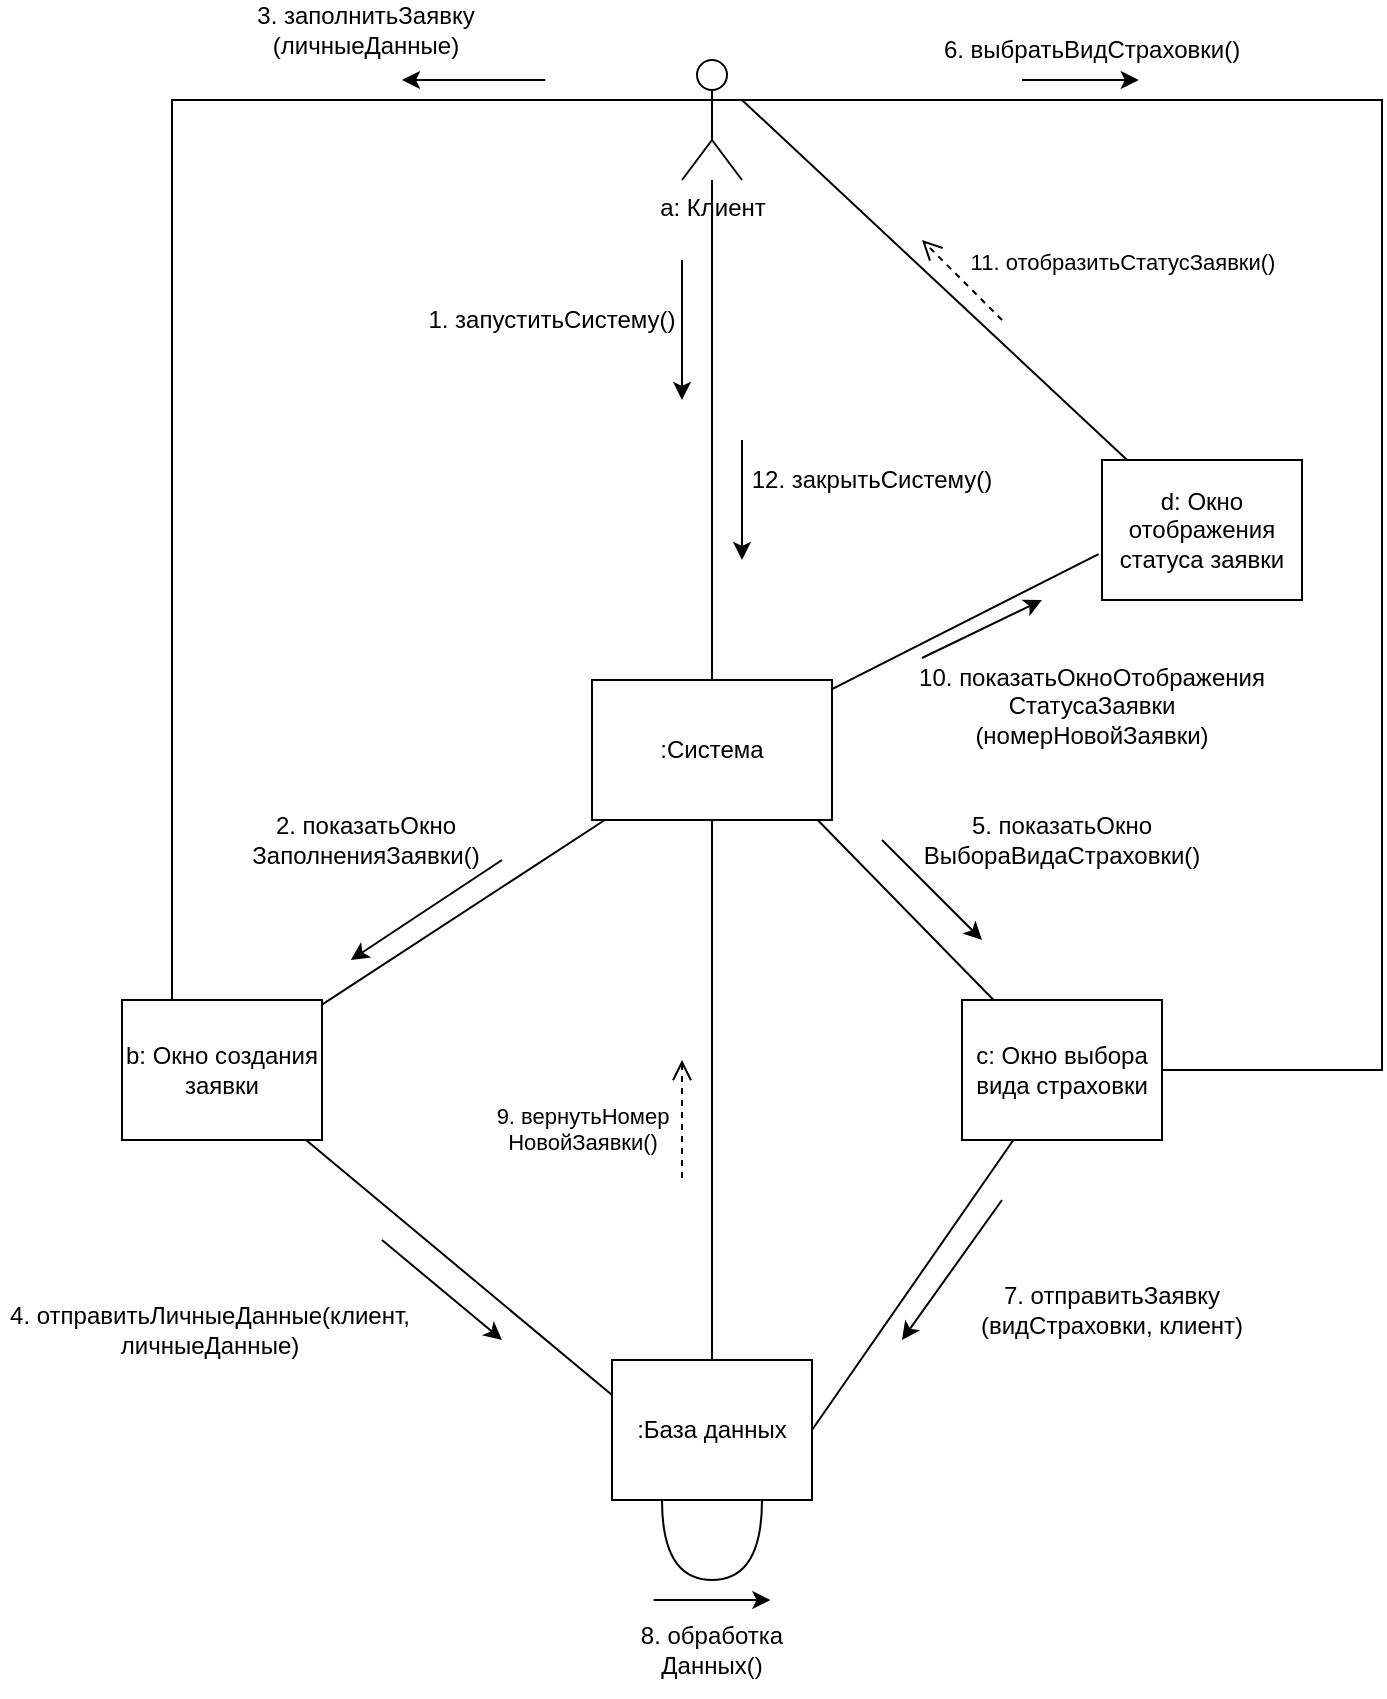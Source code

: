 <mxfile version="24.1.0" type="github">
  <diagram name="Страница — 1" id="N8ZJfRnTh7rPEQ39Hri5">
    <mxGraphModel dx="1838" dy="1004" grid="1" gridSize="10" guides="1" tooltips="1" connect="1" arrows="1" fold="1" page="1" pageScale="1" pageWidth="827" pageHeight="1169" math="0" shadow="0">
      <root>
        <mxCell id="0" />
        <mxCell id="1" parent="0" />
        <mxCell id="NcrO3RcqzU3ng8Zf_wnl-120" style="rounded=0;orthogonalLoop=1;jettySize=auto;html=1;entryX=0.5;entryY=0;entryDx=0;entryDy=0;endArrow=none;endFill=0;" edge="1" parent="1" source="NcrO3RcqzU3ng8Zf_wnl-74" target="NcrO3RcqzU3ng8Zf_wnl-77">
          <mxGeometry relative="1" as="geometry" />
        </mxCell>
        <mxCell id="NcrO3RcqzU3ng8Zf_wnl-130" style="edgeStyle=orthogonalEdgeStyle;rounded=0;orthogonalLoop=1;jettySize=auto;html=1;entryX=0.25;entryY=0;entryDx=0;entryDy=0;endArrow=none;endFill=0;exitX=0;exitY=0.333;exitDx=0;exitDy=0;exitPerimeter=0;" edge="1" parent="1" source="NcrO3RcqzU3ng8Zf_wnl-74" target="NcrO3RcqzU3ng8Zf_wnl-84">
          <mxGeometry relative="1" as="geometry" />
        </mxCell>
        <mxCell id="NcrO3RcqzU3ng8Zf_wnl-138" style="rounded=0;orthogonalLoop=1;jettySize=auto;html=1;exitX=1;exitY=0.333;exitDx=0;exitDy=0;exitPerimeter=0;entryX=1;entryY=0.5;entryDx=0;entryDy=0;endArrow=none;endFill=0;edgeStyle=orthogonalEdgeStyle;" edge="1" parent="1" source="NcrO3RcqzU3ng8Zf_wnl-74" target="NcrO3RcqzU3ng8Zf_wnl-86">
          <mxGeometry relative="1" as="geometry">
            <Array as="points">
              <mxPoint x="1030" y="840" />
              <mxPoint x="1030" y="1325" />
            </Array>
          </mxGeometry>
        </mxCell>
        <mxCell id="NcrO3RcqzU3ng8Zf_wnl-141" style="rounded=0;orthogonalLoop=1;jettySize=auto;html=1;exitX=1;exitY=0.333;exitDx=0;exitDy=0;exitPerimeter=0;endArrow=none;endFill=0;" edge="1" parent="1" source="NcrO3RcqzU3ng8Zf_wnl-74" target="NcrO3RcqzU3ng8Zf_wnl-95">
          <mxGeometry relative="1" as="geometry" />
        </mxCell>
        <mxCell id="NcrO3RcqzU3ng8Zf_wnl-74" value="a: Клиент" style="shape=umlActor;verticalLabelPosition=bottom;verticalAlign=top;html=1;outlineConnect=0;" vertex="1" parent="1">
          <mxGeometry x="680" y="820" width="30" height="60" as="geometry" />
        </mxCell>
        <mxCell id="NcrO3RcqzU3ng8Zf_wnl-125" style="rounded=0;orthogonalLoop=1;jettySize=auto;html=1;endArrow=none;endFill=0;" edge="1" parent="1" source="NcrO3RcqzU3ng8Zf_wnl-77" target="NcrO3RcqzU3ng8Zf_wnl-84">
          <mxGeometry relative="1" as="geometry" />
        </mxCell>
        <mxCell id="NcrO3RcqzU3ng8Zf_wnl-131" style="rounded=0;orthogonalLoop=1;jettySize=auto;html=1;exitX=0.928;exitY=0.979;exitDx=0;exitDy=0;endArrow=none;endFill=0;exitPerimeter=0;" edge="1" parent="1" source="NcrO3RcqzU3ng8Zf_wnl-77" target="NcrO3RcqzU3ng8Zf_wnl-86">
          <mxGeometry relative="1" as="geometry" />
        </mxCell>
        <mxCell id="NcrO3RcqzU3ng8Zf_wnl-132" style="rounded=0;orthogonalLoop=1;jettySize=auto;html=1;endArrow=none;endFill=0;" edge="1" parent="1" source="NcrO3RcqzU3ng8Zf_wnl-77" target="NcrO3RcqzU3ng8Zf_wnl-87">
          <mxGeometry relative="1" as="geometry" />
        </mxCell>
        <mxCell id="NcrO3RcqzU3ng8Zf_wnl-77" value=":Система" style="rounded=0;whiteSpace=wrap;html=1;" vertex="1" parent="1">
          <mxGeometry x="635" y="1130" width="120" height="70" as="geometry" />
        </mxCell>
        <mxCell id="NcrO3RcqzU3ng8Zf_wnl-79" value="" style="endArrow=classic;html=1;rounded=0;" edge="1" parent="1">
          <mxGeometry width="50" height="50" relative="1" as="geometry">
            <mxPoint x="680" y="920" as="sourcePoint" />
            <mxPoint x="680" y="990" as="targetPoint" />
          </mxGeometry>
        </mxCell>
        <mxCell id="NcrO3RcqzU3ng8Zf_wnl-80" value="1. запуститьСистему()" style="text;html=1;align=center;verticalAlign=middle;whiteSpace=wrap;rounded=0;" vertex="1" parent="1">
          <mxGeometry x="550" y="940" width="130" height="20" as="geometry" />
        </mxCell>
        <mxCell id="NcrO3RcqzU3ng8Zf_wnl-83" value="3. заполнить&lt;span style=&quot;background-color: initial;&quot;&gt;Заявку&lt;/span&gt;&lt;div&gt;&lt;span style=&quot;background-color: initial;&quot;&gt;(личныеДанные)&lt;/span&gt;&lt;/div&gt;" style="text;html=1;align=center;verticalAlign=middle;whiteSpace=wrap;rounded=0;" vertex="1" parent="1">
          <mxGeometry x="454" y="790" width="136" height="30" as="geometry" />
        </mxCell>
        <mxCell id="NcrO3RcqzU3ng8Zf_wnl-128" style="rounded=0;orthogonalLoop=1;jettySize=auto;html=1;endArrow=none;endFill=0;entryX=0;entryY=0.25;entryDx=0;entryDy=0;" edge="1" parent="1" source="NcrO3RcqzU3ng8Zf_wnl-84" target="NcrO3RcqzU3ng8Zf_wnl-87">
          <mxGeometry relative="1" as="geometry" />
        </mxCell>
        <mxCell id="NcrO3RcqzU3ng8Zf_wnl-84" value="b: Окно создания заявки" style="rounded=0;whiteSpace=wrap;html=1;" vertex="1" parent="1">
          <mxGeometry x="400" y="1290" width="100" height="70" as="geometry" />
        </mxCell>
        <mxCell id="NcrO3RcqzU3ng8Zf_wnl-135" style="rounded=0;orthogonalLoop=1;jettySize=auto;html=1;entryX=1;entryY=0.5;entryDx=0;entryDy=0;endArrow=none;endFill=0;" edge="1" parent="1" source="NcrO3RcqzU3ng8Zf_wnl-86" target="NcrO3RcqzU3ng8Zf_wnl-87">
          <mxGeometry relative="1" as="geometry" />
        </mxCell>
        <mxCell id="NcrO3RcqzU3ng8Zf_wnl-86" value="с: Окно выбора вида страховки" style="rounded=0;whiteSpace=wrap;html=1;" vertex="1" parent="1">
          <mxGeometry x="820" y="1290" width="100" height="70" as="geometry" />
        </mxCell>
        <mxCell id="NcrO3RcqzU3ng8Zf_wnl-87" value=":База данных" style="rounded=0;whiteSpace=wrap;html=1;" vertex="1" parent="1">
          <mxGeometry x="645" y="1470" width="100" height="70" as="geometry" />
        </mxCell>
        <mxCell id="NcrO3RcqzU3ng8Zf_wnl-95" value="d: Окно отображения статуса заявки" style="rounded=0;whiteSpace=wrap;html=1;" vertex="1" parent="1">
          <mxGeometry x="890" y="1020" width="100" height="70" as="geometry" />
        </mxCell>
        <mxCell id="NcrO3RcqzU3ng8Zf_wnl-98" value="6. выбратьВидСтраховки()" style="text;html=1;align=center;verticalAlign=middle;whiteSpace=wrap;rounded=0;" vertex="1" parent="1">
          <mxGeometry x="805" y="800" width="160" height="30" as="geometry" />
        </mxCell>
        <mxCell id="NcrO3RcqzU3ng8Zf_wnl-102" value="7. отправитьЗаявку&lt;div&gt;(видСтраховки, клиент)&lt;/div&gt;" style="text;html=1;align=center;verticalAlign=middle;whiteSpace=wrap;rounded=0;" vertex="1" parent="1">
          <mxGeometry x="820" y="1430" width="150" height="30" as="geometry" />
        </mxCell>
        <mxCell id="NcrO3RcqzU3ng8Zf_wnl-104" value="&lt;span style=&quot;background-color: initial;&quot;&gt;4. отправитьЛичныеДанные(клиент, личныеДанные)&lt;/span&gt;" style="text;html=1;align=center;verticalAlign=middle;whiteSpace=wrap;rounded=0;" vertex="1" parent="1">
          <mxGeometry x="339" y="1440" width="210" height="30" as="geometry" />
        </mxCell>
        <mxCell id="NcrO3RcqzU3ng8Zf_wnl-106" value="&lt;div&gt;&lt;span style=&quot;background-color: initial;&quot;&gt;8. обработка&lt;/span&gt;&lt;/div&gt;&lt;div&gt;&lt;span style=&quot;background-color: initial;&quot;&gt;Данных&lt;/span&gt;&lt;span style=&quot;background-color: initial;&quot;&gt;()&lt;/span&gt;&lt;/div&gt;" style="text;html=1;align=center;verticalAlign=middle;whiteSpace=wrap;rounded=0;" vertex="1" parent="1">
          <mxGeometry x="640" y="1600" width="110" height="30" as="geometry" />
        </mxCell>
        <mxCell id="NcrO3RcqzU3ng8Zf_wnl-108" value="12. закрытьСистему()" style="text;html=1;align=center;verticalAlign=middle;whiteSpace=wrap;rounded=0;" vertex="1" parent="1">
          <mxGeometry x="710" y="1020" width="130" height="20" as="geometry" />
        </mxCell>
        <mxCell id="NcrO3RcqzU3ng8Zf_wnl-110" value="2. показатьОкно&lt;div&gt;ЗаполненияЗаявки()&lt;/div&gt;" style="text;html=1;align=center;verticalAlign=middle;whiteSpace=wrap;rounded=0;" vertex="1" parent="1">
          <mxGeometry x="467" y="1200" width="110" height="20" as="geometry" />
        </mxCell>
        <mxCell id="NcrO3RcqzU3ng8Zf_wnl-111" value="" style="endArrow=classic;html=1;rounded=0;" edge="1" parent="1">
          <mxGeometry width="50" height="50" relative="1" as="geometry">
            <mxPoint x="665.8" y="1590" as="sourcePoint" />
            <mxPoint x="724.2" y="1590" as="targetPoint" />
          </mxGeometry>
        </mxCell>
        <mxCell id="NcrO3RcqzU3ng8Zf_wnl-112" value="5. показатьОкно&lt;div&gt;&lt;span style=&quot;background-color: initial;&quot;&gt;ВыбораВидаСтраховки()&lt;/span&gt;&lt;br&gt;&lt;/div&gt;" style="text;html=1;align=center;verticalAlign=middle;whiteSpace=wrap;rounded=0;" vertex="1" parent="1">
          <mxGeometry x="840" y="1200" width="60" height="20" as="geometry" />
        </mxCell>
        <mxCell id="NcrO3RcqzU3ng8Zf_wnl-113" style="edgeStyle=orthogonalEdgeStyle;rounded=0;orthogonalLoop=1;jettySize=auto;html=1;exitX=0.5;exitY=1;exitDx=0;exitDy=0;" edge="1" parent="1" source="NcrO3RcqzU3ng8Zf_wnl-106" target="NcrO3RcqzU3ng8Zf_wnl-106">
          <mxGeometry relative="1" as="geometry" />
        </mxCell>
        <mxCell id="NcrO3RcqzU3ng8Zf_wnl-116" value="11. отобразитьСтатусЗаявки()" style="html=1;verticalAlign=bottom;endArrow=open;dashed=1;endSize=8;curved=0;rounded=0;" edge="1" parent="1">
          <mxGeometry x="-1" y="-63" relative="1" as="geometry">
            <mxPoint x="840" y="950" as="sourcePoint" />
            <mxPoint x="800" y="910" as="targetPoint" />
            <mxPoint x="15" y="25" as="offset" />
          </mxGeometry>
        </mxCell>
        <mxCell id="NcrO3RcqzU3ng8Zf_wnl-117" value="10. показатьОкноОтображения&lt;div&gt;Статуса&lt;span style=&quot;background-color: initial;&quot;&gt;Заявки&lt;/span&gt;&lt;/div&gt;&lt;div&gt;&lt;span style=&quot;background-color: initial;&quot;&gt;(номерНовойЗаявки)&lt;/span&gt;&lt;/div&gt;" style="text;html=1;align=center;verticalAlign=middle;whiteSpace=wrap;rounded=0;" vertex="1" parent="1">
          <mxGeometry x="795" y="1130" width="180" height="25" as="geometry" />
        </mxCell>
        <mxCell id="NcrO3RcqzU3ng8Zf_wnl-118" style="edgeStyle=orthogonalEdgeStyle;rounded=0;orthogonalLoop=1;jettySize=auto;html=1;exitX=0.5;exitY=1;exitDx=0;exitDy=0;" edge="1" parent="1" source="NcrO3RcqzU3ng8Zf_wnl-117" target="NcrO3RcqzU3ng8Zf_wnl-117">
          <mxGeometry relative="1" as="geometry" />
        </mxCell>
        <mxCell id="NcrO3RcqzU3ng8Zf_wnl-123" value="" style="endArrow=classic;html=1;rounded=0;" edge="1" parent="1">
          <mxGeometry width="50" height="50" relative="1" as="geometry">
            <mxPoint x="710" y="1010" as="sourcePoint" />
            <mxPoint x="710" y="1070" as="targetPoint" />
          </mxGeometry>
        </mxCell>
        <mxCell id="NcrO3RcqzU3ng8Zf_wnl-126" value="" style="endArrow=classic;html=1;rounded=0;fontStyle=1" edge="1" parent="1">
          <mxGeometry width="50" height="50" relative="1" as="geometry">
            <mxPoint x="590" y="1220" as="sourcePoint" />
            <mxPoint x="514.41" y="1270" as="targetPoint" />
          </mxGeometry>
        </mxCell>
        <mxCell id="NcrO3RcqzU3ng8Zf_wnl-129" value="" style="endArrow=classic;html=1;rounded=0;fontStyle=1" edge="1" parent="1">
          <mxGeometry width="50" height="50" relative="1" as="geometry">
            <mxPoint x="530" y="1410" as="sourcePoint" />
            <mxPoint x="590" y="1460" as="targetPoint" />
          </mxGeometry>
        </mxCell>
        <mxCell id="NcrO3RcqzU3ng8Zf_wnl-134" value="9. вернутьНомер&lt;div&gt;НовойЗаявки()&lt;/div&gt;" style="html=1;verticalAlign=bottom;endArrow=open;dashed=1;endSize=8;curved=0;rounded=0;entryX=0.976;entryY=0.797;entryDx=0;entryDy=0;entryPerimeter=0;" edge="1" parent="1">
          <mxGeometry x="-0.695" y="50" relative="1" as="geometry">
            <mxPoint x="680" y="1379" as="sourcePoint" />
            <mxPoint x="680" y="1320" as="targetPoint" />
            <mxPoint as="offset" />
          </mxGeometry>
        </mxCell>
        <mxCell id="NcrO3RcqzU3ng8Zf_wnl-136" value="" style="endArrow=classic;html=1;rounded=0;fontStyle=1" edge="1" parent="1">
          <mxGeometry width="50" height="50" relative="1" as="geometry">
            <mxPoint x="840" y="1390" as="sourcePoint" />
            <mxPoint x="790" y="1460" as="targetPoint" />
          </mxGeometry>
        </mxCell>
        <mxCell id="NcrO3RcqzU3ng8Zf_wnl-137" value="" style="endArrow=classic;html=1;rounded=0;fontStyle=1" edge="1" parent="1">
          <mxGeometry width="50" height="50" relative="1" as="geometry">
            <mxPoint x="780" y="1210" as="sourcePoint" />
            <mxPoint x="830" y="1260" as="targetPoint" />
          </mxGeometry>
        </mxCell>
        <mxCell id="NcrO3RcqzU3ng8Zf_wnl-140" style="rounded=0;orthogonalLoop=1;jettySize=auto;html=1;entryX=-0.017;entryY=0.672;entryDx=0;entryDy=0;entryPerimeter=0;endArrow=none;endFill=0;" edge="1" parent="1" source="NcrO3RcqzU3ng8Zf_wnl-77" target="NcrO3RcqzU3ng8Zf_wnl-95">
          <mxGeometry relative="1" as="geometry" />
        </mxCell>
        <mxCell id="NcrO3RcqzU3ng8Zf_wnl-142" value="" style="endArrow=classic;html=1;rounded=0;fontStyle=1" edge="1" parent="1">
          <mxGeometry width="50" height="50" relative="1" as="geometry">
            <mxPoint x="800" y="1119" as="sourcePoint" />
            <mxPoint x="860" y="1090" as="targetPoint" />
          </mxGeometry>
        </mxCell>
        <mxCell id="NcrO3RcqzU3ng8Zf_wnl-144" style="edgeStyle=orthogonalEdgeStyle;rounded=0;orthogonalLoop=1;jettySize=auto;html=1;exitX=0.75;exitY=1;exitDx=0;exitDy=0;entryX=0.25;entryY=1;entryDx=0;entryDy=0;endArrow=none;endFill=0;curved=1;" edge="1" parent="1" source="NcrO3RcqzU3ng8Zf_wnl-87" target="NcrO3RcqzU3ng8Zf_wnl-87">
          <mxGeometry relative="1" as="geometry">
            <Array as="points">
              <mxPoint x="720" y="1580" />
              <mxPoint x="670" y="1580" />
            </Array>
          </mxGeometry>
        </mxCell>
        <mxCell id="NcrO3RcqzU3ng8Zf_wnl-146" value="" style="endArrow=classic;html=1;rounded=0;" edge="1" parent="1">
          <mxGeometry width="50" height="50" relative="1" as="geometry">
            <mxPoint x="850" y="830" as="sourcePoint" />
            <mxPoint x="908.4" y="830" as="targetPoint" />
          </mxGeometry>
        </mxCell>
        <mxCell id="NcrO3RcqzU3ng8Zf_wnl-147" value="" style="endArrow=classic;html=1;rounded=0;" edge="1" parent="1">
          <mxGeometry width="50" height="50" relative="1" as="geometry">
            <mxPoint x="611.6" y="830" as="sourcePoint" />
            <mxPoint x="540" y="830" as="targetPoint" />
          </mxGeometry>
        </mxCell>
      </root>
    </mxGraphModel>
  </diagram>
</mxfile>
